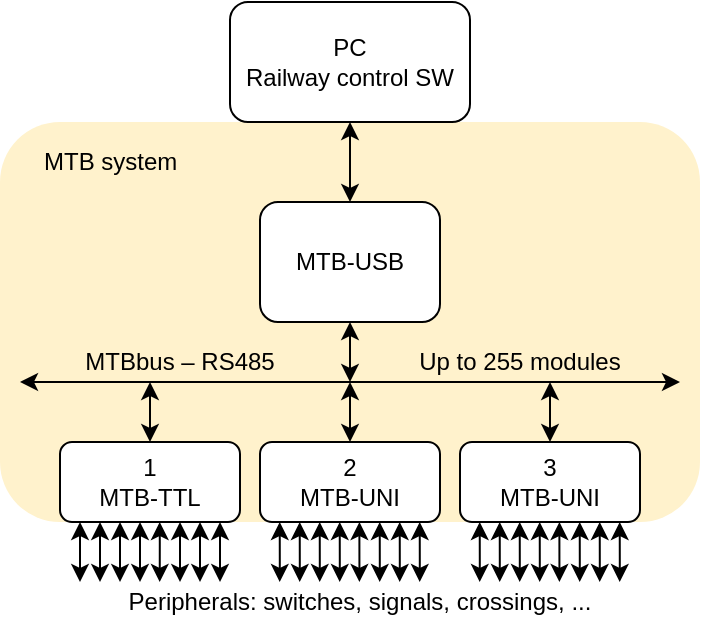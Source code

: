 <mxfile version="14.7.6" type="device"><diagram id="Jwc0q9FB26xdT7_EAWvq" name="Page-1"><mxGraphModel dx="981" dy="652" grid="1" gridSize="10" guides="1" tooltips="1" connect="1" arrows="1" fold="1" page="1" pageScale="1" pageWidth="850" pageHeight="1100" math="0" shadow="0"><root><mxCell id="0"/><mxCell id="1" parent="0"/><mxCell id="VjdclVZq5r8l85yK76nb-5" value="" style="rounded=1;whiteSpace=wrap;html=1;fillColor=#fff2cc;strokeColor=none;" parent="1" vertex="1"><mxGeometry x="230" y="360" width="350" height="200" as="geometry"/></mxCell><mxCell id="6x0s3EIs6-m69cA4R1r7-1" value="PC&lt;br&gt;Railway control SW" style="rounded=1;whiteSpace=wrap;html=1;" parent="1" vertex="1"><mxGeometry x="345" y="300" width="120" height="60" as="geometry"/></mxCell><mxCell id="6x0s3EIs6-m69cA4R1r7-12" style="edgeStyle=orthogonalEdgeStyle;rounded=0;orthogonalLoop=1;jettySize=auto;html=1;startArrow=classic;startFill=1;" parent="1" source="6x0s3EIs6-m69cA4R1r7-4" edge="1"><mxGeometry relative="1" as="geometry"><mxPoint x="405" y="490" as="targetPoint"/></mxGeometry></mxCell><mxCell id="6x0s3EIs6-m69cA4R1r7-45" style="edgeStyle=orthogonalEdgeStyle;rounded=0;orthogonalLoop=1;jettySize=auto;html=1;entryX=0.5;entryY=1;entryDx=0;entryDy=0;startArrow=classic;startFill=1;" parent="1" source="6x0s3EIs6-m69cA4R1r7-4" target="6x0s3EIs6-m69cA4R1r7-1" edge="1"><mxGeometry relative="1" as="geometry"/></mxCell><mxCell id="6x0s3EIs6-m69cA4R1r7-4" value="MTB-USB" style="rounded=1;whiteSpace=wrap;html=1;" parent="1" vertex="1"><mxGeometry x="360" y="400" width="90" height="60" as="geometry"/></mxCell><mxCell id="6x0s3EIs6-m69cA4R1r7-13" style="edgeStyle=orthogonalEdgeStyle;rounded=0;orthogonalLoop=1;jettySize=auto;html=1;startArrow=classic;startFill=1;" parent="1" source="6x0s3EIs6-m69cA4R1r7-5" edge="1"><mxGeometry relative="1" as="geometry"><mxPoint x="405" y="490" as="targetPoint"/></mxGeometry></mxCell><mxCell id="6x0s3EIs6-m69cA4R1r7-5" value="&lt;div&gt;2&lt;br&gt;MTB-UNI&lt;/div&gt;" style="rounded=1;whiteSpace=wrap;html=1;" parent="1" vertex="1"><mxGeometry x="360" y="520" width="90" height="40" as="geometry"/></mxCell><mxCell id="6x0s3EIs6-m69cA4R1r7-15" style="edgeStyle=orthogonalEdgeStyle;rounded=0;orthogonalLoop=1;jettySize=auto;html=1;startArrow=classic;startFill=1;" parent="1" source="6x0s3EIs6-m69cA4R1r7-6" edge="1"><mxGeometry relative="1" as="geometry"><mxPoint x="505" y="490" as="targetPoint"/></mxGeometry></mxCell><mxCell id="6x0s3EIs6-m69cA4R1r7-6" value="3&lt;br&gt;MTB-UNI" style="rounded=1;whiteSpace=wrap;html=1;" parent="1" vertex="1"><mxGeometry x="460" y="520" width="90" height="40" as="geometry"/></mxCell><mxCell id="6x0s3EIs6-m69cA4R1r7-14" style="edgeStyle=orthogonalEdgeStyle;rounded=0;orthogonalLoop=1;jettySize=auto;html=1;startArrow=classic;startFill=1;" parent="1" source="6x0s3EIs6-m69cA4R1r7-7" edge="1"><mxGeometry relative="1" as="geometry"><mxPoint x="305" y="490" as="targetPoint"/></mxGeometry></mxCell><mxCell id="6x0s3EIs6-m69cA4R1r7-7" value="&lt;div&gt;1&lt;br&gt;MTB-TTL&lt;/div&gt;" style="rounded=1;whiteSpace=wrap;html=1;" parent="1" vertex="1"><mxGeometry x="260" y="520" width="90" height="40" as="geometry"/></mxCell><mxCell id="6x0s3EIs6-m69cA4R1r7-8" value="" style="endArrow=classic;startArrow=classic;html=1;" parent="1" edge="1"><mxGeometry width="50" height="50" relative="1" as="geometry"><mxPoint x="240" y="490" as="sourcePoint"/><mxPoint x="570" y="490" as="targetPoint"/></mxGeometry></mxCell><mxCell id="6x0s3EIs6-m69cA4R1r7-16" value="MTBbus – RS485" style="text;html=1;strokeColor=none;fillColor=none;align=center;verticalAlign=middle;whiteSpace=wrap;rounded=0;" parent="1" vertex="1"><mxGeometry x="260" y="470" width="120" height="20" as="geometry"/></mxCell><mxCell id="6x0s3EIs6-m69cA4R1r7-18" style="edgeStyle=orthogonalEdgeStyle;rounded=0;orthogonalLoop=1;jettySize=auto;html=1;startArrow=classic;startFill=1;" parent="1" edge="1"><mxGeometry relative="1" as="geometry"><mxPoint x="280" y="590" as="targetPoint"/><mxPoint x="280" y="560" as="sourcePoint"/><Array as="points"><mxPoint x="280" y="580"/><mxPoint x="280" y="580"/></Array></mxGeometry></mxCell><mxCell id="6x0s3EIs6-m69cA4R1r7-19" style="edgeStyle=orthogonalEdgeStyle;rounded=0;orthogonalLoop=1;jettySize=auto;html=1;startArrow=classic;startFill=1;" parent="1" edge="1"><mxGeometry relative="1" as="geometry"><mxPoint x="290" y="590" as="targetPoint"/><mxPoint x="290" y="560" as="sourcePoint"/><Array as="points"><mxPoint x="290" y="580"/><mxPoint x="290" y="580"/></Array></mxGeometry></mxCell><mxCell id="6x0s3EIs6-m69cA4R1r7-20" style="edgeStyle=orthogonalEdgeStyle;rounded=0;orthogonalLoop=1;jettySize=auto;html=1;startArrow=classic;startFill=1;" parent="1" edge="1"><mxGeometry relative="1" as="geometry"><mxPoint x="300" y="590" as="targetPoint"/><mxPoint x="300" y="560" as="sourcePoint"/><Array as="points"><mxPoint x="300" y="580"/><mxPoint x="300" y="580"/></Array></mxGeometry></mxCell><mxCell id="6x0s3EIs6-m69cA4R1r7-21" style="edgeStyle=orthogonalEdgeStyle;rounded=0;orthogonalLoop=1;jettySize=auto;html=1;startArrow=classic;startFill=1;" parent="1" edge="1"><mxGeometry relative="1" as="geometry"><mxPoint x="309.86" y="590" as="targetPoint"/><mxPoint x="309.86" y="560" as="sourcePoint"/><Array as="points"><mxPoint x="309.86" y="570"/><mxPoint x="309.86" y="570"/></Array></mxGeometry></mxCell><mxCell id="6x0s3EIs6-m69cA4R1r7-22" style="edgeStyle=orthogonalEdgeStyle;rounded=0;orthogonalLoop=1;jettySize=auto;html=1;startArrow=classic;startFill=1;" parent="1" edge="1"><mxGeometry relative="1" as="geometry"><mxPoint x="320" y="590" as="targetPoint"/><mxPoint x="320" y="560" as="sourcePoint"/><Array as="points"><mxPoint x="320" y="580"/><mxPoint x="320" y="580"/></Array></mxGeometry></mxCell><mxCell id="6x0s3EIs6-m69cA4R1r7-23" style="edgeStyle=orthogonalEdgeStyle;rounded=0;orthogonalLoop=1;jettySize=auto;html=1;startArrow=classic;startFill=1;" parent="1" edge="1"><mxGeometry relative="1" as="geometry"><mxPoint x="330" y="590" as="targetPoint"/><mxPoint x="330" y="560" as="sourcePoint"/><Array as="points"><mxPoint x="330" y="580"/><mxPoint x="330" y="580"/></Array></mxGeometry></mxCell><mxCell id="6x0s3EIs6-m69cA4R1r7-24" style="edgeStyle=orthogonalEdgeStyle;rounded=0;orthogonalLoop=1;jettySize=auto;html=1;startArrow=classic;startFill=1;" parent="1" edge="1"><mxGeometry relative="1" as="geometry"><mxPoint x="340" y="590" as="targetPoint"/><mxPoint x="340" y="560" as="sourcePoint"/><Array as="points"><mxPoint x="340" y="580"/><mxPoint x="340" y="580"/></Array></mxGeometry></mxCell><mxCell id="6x0s3EIs6-m69cA4R1r7-25" style="edgeStyle=orthogonalEdgeStyle;rounded=0;orthogonalLoop=1;jettySize=auto;html=1;startArrow=classic;startFill=1;" parent="1" edge="1"><mxGeometry relative="1" as="geometry"><mxPoint x="270" y="590" as="targetPoint"/><mxPoint x="270" y="560" as="sourcePoint"/><Array as="points"><mxPoint x="270" y="580"/><mxPoint x="270" y="580"/></Array></mxGeometry></mxCell><mxCell id="6x0s3EIs6-m69cA4R1r7-26" style="edgeStyle=orthogonalEdgeStyle;rounded=0;orthogonalLoop=1;jettySize=auto;html=1;startArrow=classic;startFill=1;" parent="1" edge="1"><mxGeometry relative="1" as="geometry"><mxPoint x="379.86" y="590" as="targetPoint"/><mxPoint x="379.86" y="560" as="sourcePoint"/><Array as="points"><mxPoint x="379.86" y="580"/><mxPoint x="379.86" y="580"/></Array></mxGeometry></mxCell><mxCell id="6x0s3EIs6-m69cA4R1r7-27" style="edgeStyle=orthogonalEdgeStyle;rounded=0;orthogonalLoop=1;jettySize=auto;html=1;startArrow=classic;startFill=1;" parent="1" edge="1"><mxGeometry relative="1" as="geometry"><mxPoint x="389.86" y="590" as="targetPoint"/><mxPoint x="389.86" y="560" as="sourcePoint"/><Array as="points"><mxPoint x="389.86" y="580"/><mxPoint x="389.86" y="580"/></Array></mxGeometry></mxCell><mxCell id="6x0s3EIs6-m69cA4R1r7-28" style="edgeStyle=orthogonalEdgeStyle;rounded=0;orthogonalLoop=1;jettySize=auto;html=1;startArrow=classic;startFill=1;" parent="1" edge="1"><mxGeometry relative="1" as="geometry"><mxPoint x="399.86" y="590" as="targetPoint"/><mxPoint x="399.86" y="560" as="sourcePoint"/><Array as="points"><mxPoint x="399.86" y="580"/><mxPoint x="399.86" y="580"/></Array></mxGeometry></mxCell><mxCell id="6x0s3EIs6-m69cA4R1r7-29" style="edgeStyle=orthogonalEdgeStyle;rounded=0;orthogonalLoop=1;jettySize=auto;html=1;startArrow=classic;startFill=1;" parent="1" edge="1"><mxGeometry relative="1" as="geometry"><mxPoint x="409.72" y="590" as="targetPoint"/><mxPoint x="409.72" y="560" as="sourcePoint"/><Array as="points"><mxPoint x="409.72" y="570"/><mxPoint x="409.72" y="570"/></Array></mxGeometry></mxCell><mxCell id="6x0s3EIs6-m69cA4R1r7-30" style="edgeStyle=orthogonalEdgeStyle;rounded=0;orthogonalLoop=1;jettySize=auto;html=1;startArrow=classic;startFill=1;" parent="1" edge="1"><mxGeometry relative="1" as="geometry"><mxPoint x="419.86" y="590" as="targetPoint"/><mxPoint x="419.86" y="560" as="sourcePoint"/><Array as="points"><mxPoint x="419.86" y="580"/><mxPoint x="419.86" y="580"/></Array></mxGeometry></mxCell><mxCell id="6x0s3EIs6-m69cA4R1r7-31" style="edgeStyle=orthogonalEdgeStyle;rounded=0;orthogonalLoop=1;jettySize=auto;html=1;startArrow=classic;startFill=1;" parent="1" edge="1"><mxGeometry relative="1" as="geometry"><mxPoint x="429.86" y="590" as="targetPoint"/><mxPoint x="429.86" y="560" as="sourcePoint"/><Array as="points"><mxPoint x="429.86" y="580"/><mxPoint x="429.86" y="580"/></Array></mxGeometry></mxCell><mxCell id="6x0s3EIs6-m69cA4R1r7-32" style="edgeStyle=orthogonalEdgeStyle;rounded=0;orthogonalLoop=1;jettySize=auto;html=1;startArrow=classic;startFill=1;" parent="1" edge="1"><mxGeometry relative="1" as="geometry"><mxPoint x="439.86" y="590" as="targetPoint"/><mxPoint x="439.86" y="560" as="sourcePoint"/><Array as="points"><mxPoint x="439.86" y="580"/><mxPoint x="439.86" y="580"/></Array></mxGeometry></mxCell><mxCell id="6x0s3EIs6-m69cA4R1r7-33" style="edgeStyle=orthogonalEdgeStyle;rounded=0;orthogonalLoop=1;jettySize=auto;html=1;startArrow=classic;startFill=1;" parent="1" edge="1"><mxGeometry relative="1" as="geometry"><mxPoint x="369.86" y="590" as="targetPoint"/><mxPoint x="369.86" y="560" as="sourcePoint"/><Array as="points"><mxPoint x="369.86" y="580"/><mxPoint x="369.86" y="580"/></Array></mxGeometry></mxCell><mxCell id="6x0s3EIs6-m69cA4R1r7-34" style="edgeStyle=orthogonalEdgeStyle;rounded=0;orthogonalLoop=1;jettySize=auto;html=1;startArrow=classic;startFill=1;" parent="1" edge="1"><mxGeometry relative="1" as="geometry"><mxPoint x="479.86" y="590" as="targetPoint"/><mxPoint x="479.86" y="560" as="sourcePoint"/><Array as="points"><mxPoint x="479.86" y="580"/><mxPoint x="479.86" y="580"/></Array></mxGeometry></mxCell><mxCell id="6x0s3EIs6-m69cA4R1r7-35" style="edgeStyle=orthogonalEdgeStyle;rounded=0;orthogonalLoop=1;jettySize=auto;html=1;startArrow=classic;startFill=1;" parent="1" edge="1"><mxGeometry relative="1" as="geometry"><mxPoint x="489.86" y="590" as="targetPoint"/><mxPoint x="489.86" y="560" as="sourcePoint"/><Array as="points"><mxPoint x="489.86" y="580"/><mxPoint x="489.86" y="580"/></Array></mxGeometry></mxCell><mxCell id="6x0s3EIs6-m69cA4R1r7-36" style="edgeStyle=orthogonalEdgeStyle;rounded=0;orthogonalLoop=1;jettySize=auto;html=1;startArrow=classic;startFill=1;" parent="1" edge="1"><mxGeometry relative="1" as="geometry"><mxPoint x="499.86" y="590" as="targetPoint"/><mxPoint x="499.86" y="560" as="sourcePoint"/><Array as="points"><mxPoint x="499.86" y="580"/><mxPoint x="499.86" y="580"/></Array></mxGeometry></mxCell><mxCell id="6x0s3EIs6-m69cA4R1r7-37" style="edgeStyle=orthogonalEdgeStyle;rounded=0;orthogonalLoop=1;jettySize=auto;html=1;startArrow=classic;startFill=1;" parent="1" edge="1"><mxGeometry relative="1" as="geometry"><mxPoint x="509.72" y="590" as="targetPoint"/><mxPoint x="509.72" y="560" as="sourcePoint"/><Array as="points"><mxPoint x="509.72" y="570"/><mxPoint x="509.72" y="570"/></Array></mxGeometry></mxCell><mxCell id="6x0s3EIs6-m69cA4R1r7-38" style="edgeStyle=orthogonalEdgeStyle;rounded=0;orthogonalLoop=1;jettySize=auto;html=1;startArrow=classic;startFill=1;" parent="1" edge="1"><mxGeometry relative="1" as="geometry"><mxPoint x="519.86" y="590" as="targetPoint"/><mxPoint x="519.86" y="560" as="sourcePoint"/><Array as="points"><mxPoint x="519.86" y="580"/><mxPoint x="519.86" y="580"/></Array></mxGeometry></mxCell><mxCell id="6x0s3EIs6-m69cA4R1r7-39" style="edgeStyle=orthogonalEdgeStyle;rounded=0;orthogonalLoop=1;jettySize=auto;html=1;startArrow=classic;startFill=1;" parent="1" edge="1"><mxGeometry relative="1" as="geometry"><mxPoint x="529.86" y="590" as="targetPoint"/><mxPoint x="529.86" y="560" as="sourcePoint"/><Array as="points"><mxPoint x="529.86" y="580"/><mxPoint x="529.86" y="580"/></Array></mxGeometry></mxCell><mxCell id="6x0s3EIs6-m69cA4R1r7-40" style="edgeStyle=orthogonalEdgeStyle;rounded=0;orthogonalLoop=1;jettySize=auto;html=1;startArrow=classic;startFill=1;" parent="1" edge="1"><mxGeometry relative="1" as="geometry"><mxPoint x="539.86" y="590" as="targetPoint"/><mxPoint x="539.86" y="560" as="sourcePoint"/><Array as="points"><mxPoint x="539.86" y="580"/><mxPoint x="539.86" y="580"/></Array></mxGeometry></mxCell><mxCell id="6x0s3EIs6-m69cA4R1r7-41" style="edgeStyle=orthogonalEdgeStyle;rounded=0;orthogonalLoop=1;jettySize=auto;html=1;startArrow=classic;startFill=1;" parent="1" edge="1"><mxGeometry relative="1" as="geometry"><mxPoint x="469.86" y="590" as="targetPoint"/><mxPoint x="469.86" y="560" as="sourcePoint"/><Array as="points"><mxPoint x="469.86" y="580"/><mxPoint x="469.86" y="580"/></Array></mxGeometry></mxCell><mxCell id="6x0s3EIs6-m69cA4R1r7-42" value="&lt;div align=&quot;center&quot;&gt;Peripherals: switches, signals, crossings, ...&lt;/div&gt;" style="text;html=1;strokeColor=none;fillColor=none;align=center;verticalAlign=middle;whiteSpace=wrap;rounded=0;" parent="1" vertex="1"><mxGeometry x="270" y="590" width="280" height="20" as="geometry"/></mxCell><mxCell id="6x0s3EIs6-m69cA4R1r7-44" value="Up to 255 modules" style="text;html=1;strokeColor=none;fillColor=none;align=center;verticalAlign=middle;whiteSpace=wrap;rounded=0;" parent="1" vertex="1"><mxGeometry x="430" y="470" width="120" height="20" as="geometry"/></mxCell><mxCell id="VjdclVZq5r8l85yK76nb-2" value="MTB system" style="text;html=1;strokeColor=none;fillColor=none;align=left;verticalAlign=middle;whiteSpace=wrap;rounded=0;" parent="1" vertex="1"><mxGeometry x="250" y="370" width="80" height="20" as="geometry"/></mxCell></root></mxGraphModel></diagram></mxfile>
